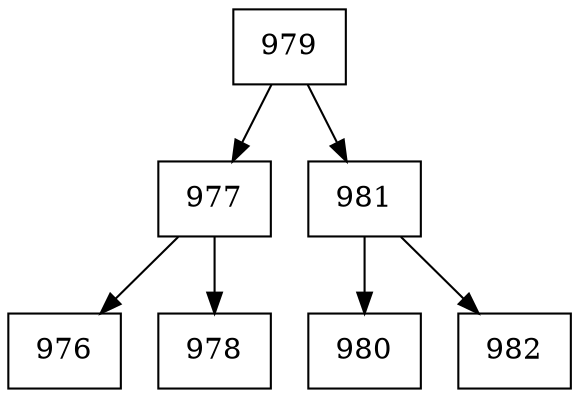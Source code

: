 digraph grafico{
rankdir=UD 
node[shape=box] 
concentrate=true 
nodo979[ shape=record, label ="979"];
nodo977[ shape=record, label ="977"];
nodo976[ shape=record, label ="976"];
nodo977->nodo976
nodo978[ shape=record, label ="978"];
nodo977->nodo978
nodo979->nodo977
nodo981[ shape=record, label ="981"];
nodo980[ shape=record, label ="980"];
nodo981->nodo980
nodo982[ shape=record, label ="982"];
nodo981->nodo982
nodo979->nodo981
}